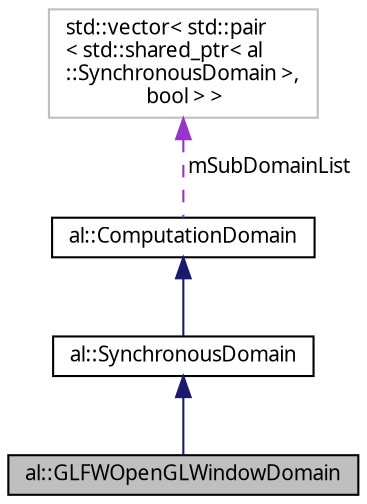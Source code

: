 digraph "al::GLFWOpenGLWindowDomain"
{
 // LATEX_PDF_SIZE
  bgcolor="transparent";
  edge [fontname="FreeSans.ttf",fontsize="10",labelfontname="FreeSans.ttf",labelfontsize="10"];
  node [fontname="FreeSans.ttf",fontsize="10",shape=record];
  Node1 [label="al::GLFWOpenGLWindowDomain",height=0.2,width=0.4,color="black", fillcolor="grey75", style="filled", fontcolor="black",tooltip=" "];
  Node2 -> Node1 [dir="back",color="midnightblue",fontsize="10",style="solid",fontname="FreeSans.ttf"];
  Node2 [label="al::SynchronousDomain",height=0.2,width=0.4,color="black",URL="$classal_1_1_synchronous_domain.html",tooltip=" "];
  Node3 -> Node2 [dir="back",color="midnightblue",fontsize="10",style="solid",fontname="FreeSans.ttf"];
  Node3 [label="al::ComputationDomain",height=0.2,width=0.4,color="black",URL="$classal_1_1_computation_domain.html",tooltip=" "];
  Node4 -> Node3 [dir="back",color="darkorchid3",fontsize="10",style="dashed",label=" mSubDomainList" ,fontname="FreeSans.ttf"];
  Node4 [label="std::vector\< std::pair\l\< std::shared_ptr\< al\l::SynchronousDomain \>,\l bool \> \>",height=0.2,width=0.4,color="grey75",tooltip=" "];
}
